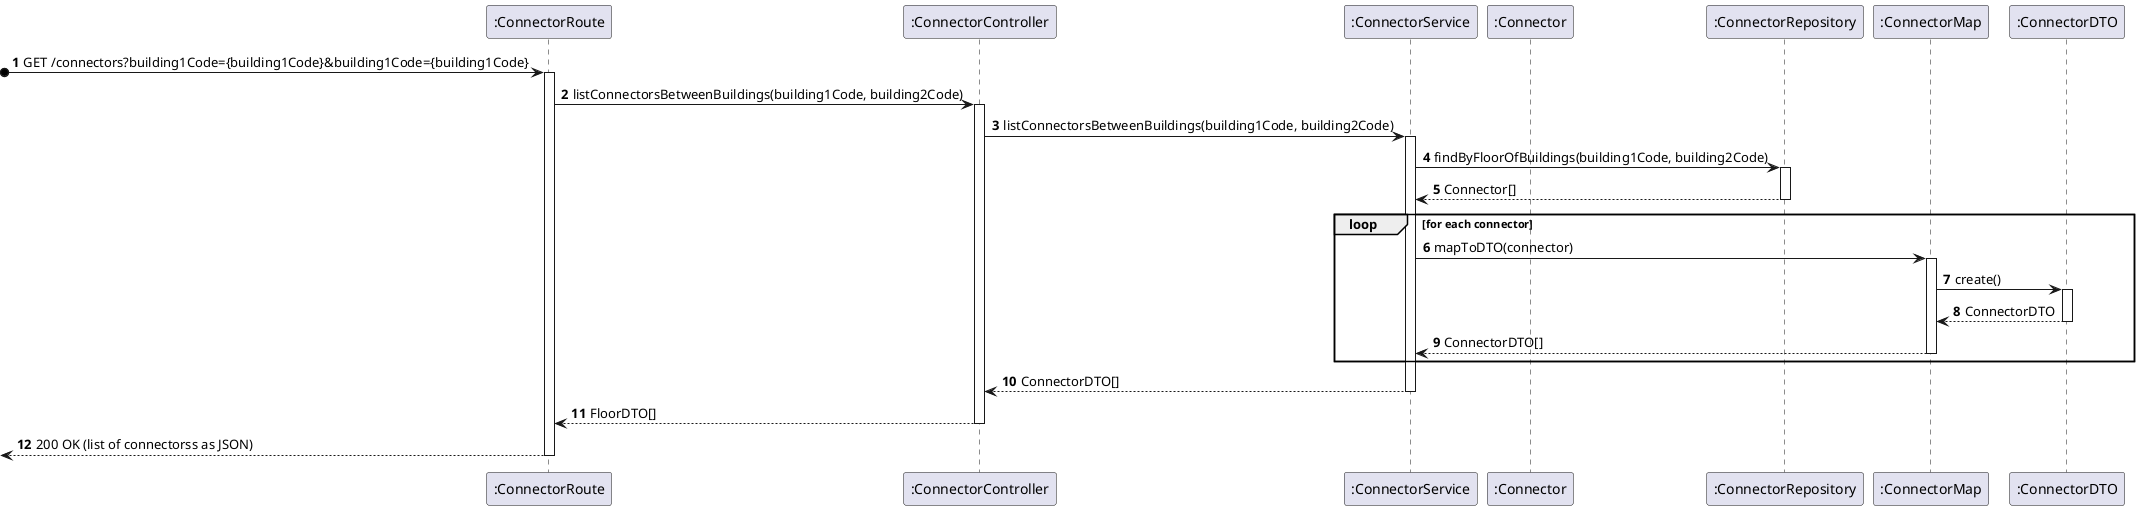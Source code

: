 @startuml us12-level3_processes
autonumber

participant ROUTE as ":ConnectorRoute"
participant CTRL as ":ConnectorController"
participant SVC as ":ConnectorService"
participant E as ":Connector"
participant REPO as ":ConnectorRepository"
participant CMAP as ":ConnectorMap"
participant DTO as ":ConnectorDTO"

?o-> ROUTE : GET /connectors?building1Code={building1Code}&building1Code={building1Code}
activate ROUTE

  ROUTE -> CTRL : listConnectorsBetweenBuildings(building1Code, building2Code)
  activate CTRL

    CTRL -> SVC : listConnectorsBetweenBuildings(building1Code, building2Code)
    activate SVC

      SVC -> REPO : findByFloorOfBuildings(building1Code, building2Code)
      activate REPO

      REPO --> SVC : Connector[]
      deactivate REPO

      loop for each connector

        SVC -> CMAP : mapToDTO(connector)
        activate CMAP

          CMAP -> DTO : create()
          activate DTO

          DTO --> CMAP : ConnectorDTO
          deactivate DTO

        CMAP --> SVC : ConnectorDTO[]
        deactivate CMAP
      
      end

    CTRL <-- SVC : ConnectorDTO[]
    deactivate SVC

  ROUTE <-- CTRL : FloorDTO[]
  deactivate CTRL
  
<-- ROUTE : 200 OK (list of connectorss as JSON)
deactivate ROUTE

@enduml
